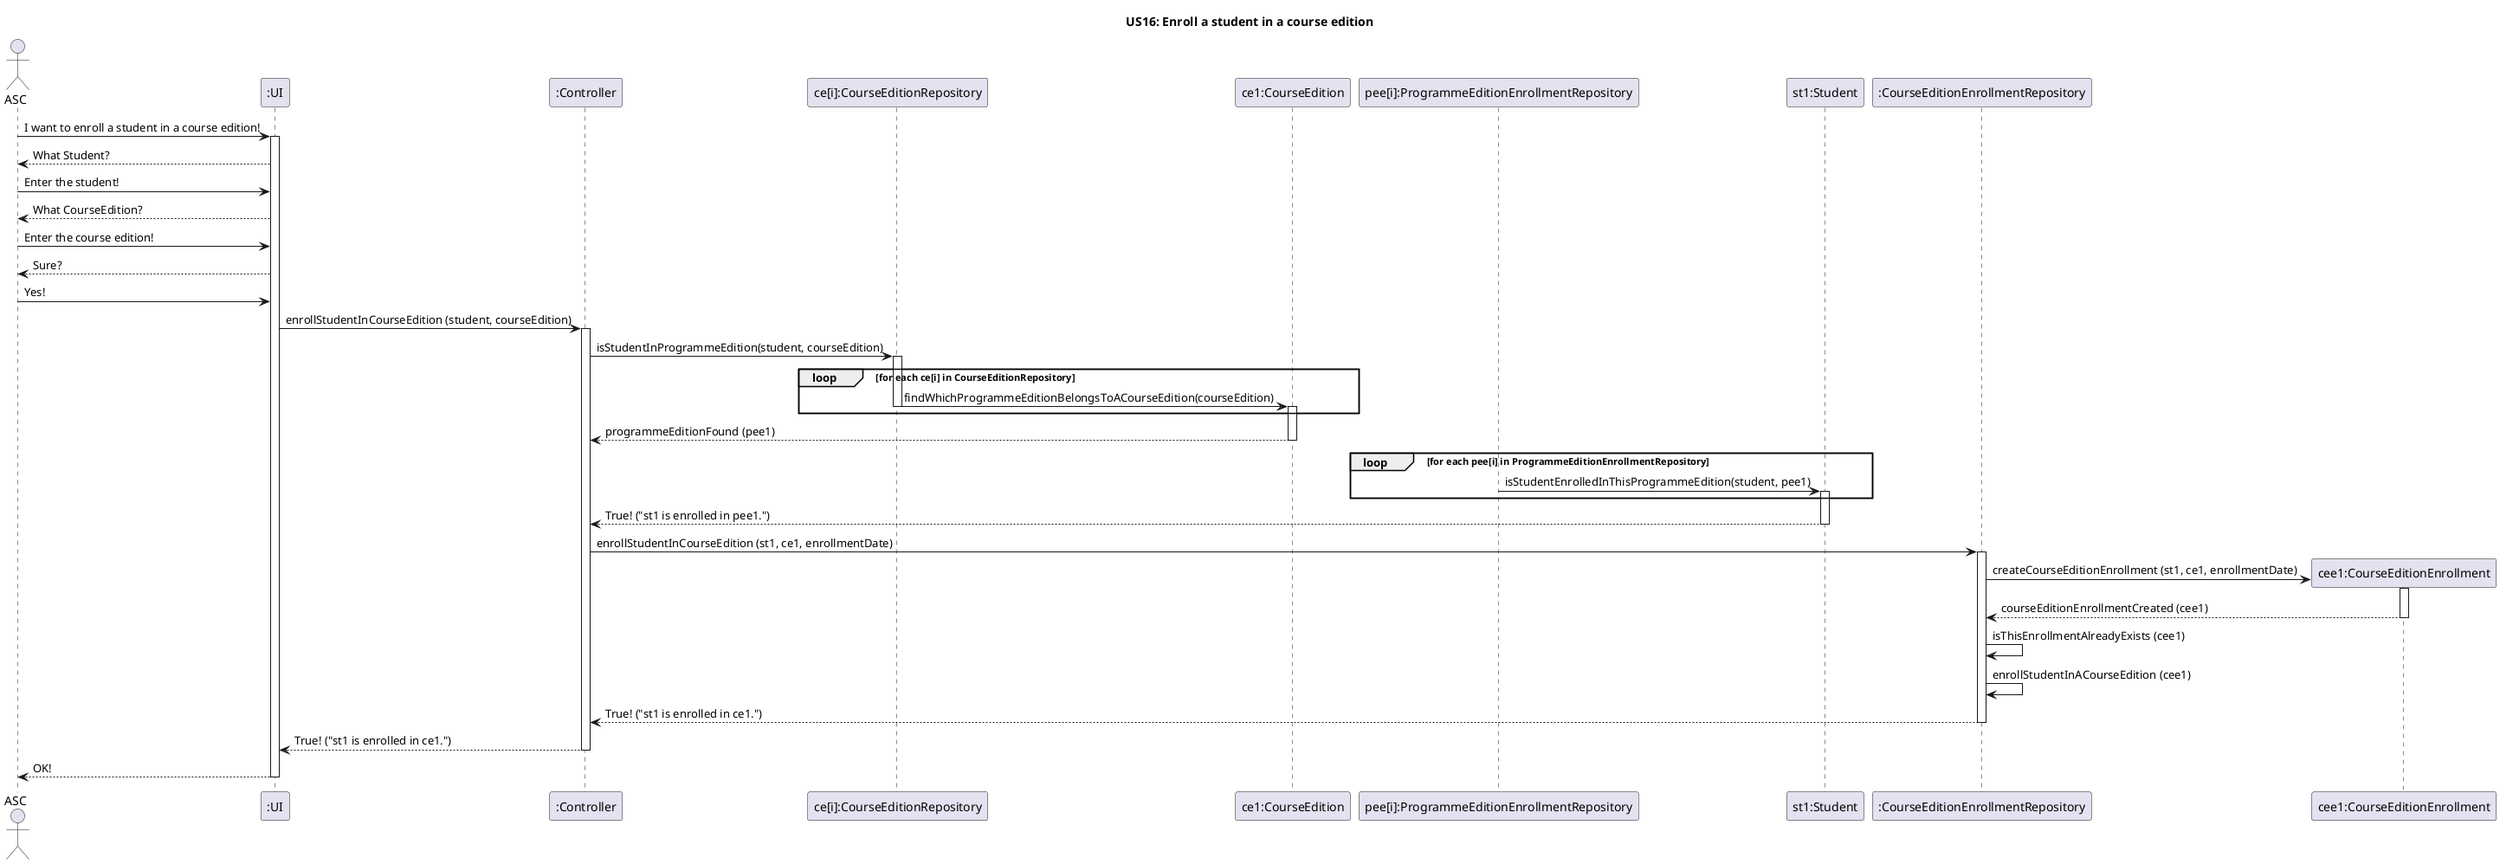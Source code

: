  @startuml
 title US16: Enroll a student in a course edition

actor ASC
participant ":UI" as UI
ASC -> UI: I want to enroll a student in a course edition!
activate UI
UI --> ASC: What Student?
ASC -> UI: Enter the student!

UI --> ASC: What CourseEdition?
ASC -> UI: Enter the course edition!

UI --> ASC: Sure?
ASC -> UI: Yes!

participant ":Controller" as Controller
UI -> Controller: enrollStudentInCourseEdition (student, courseEdition)
activate Controller
participant "ce[i]:CourseEditionRepository" as CourseEditionRepository
Controller -> CourseEditionRepository : isStudentInProgrammeEdition(student, courseEdition)
activate CourseEditionRepository
loop for each ce[i] in CourseEditionRepository
participant "ce1:CourseEdition" as CourseEdition
CourseEditionRepository -> CourseEdition: findWhichProgrammeEditionBelongsToACourseEdition(courseEdition)
deactivate CourseEditionRepository
activate CourseEdition
end
CourseEdition --> Controller: programmeEditionFound (pee1)
deactivate CourseEdition
participant "pee[i]:ProgrammeEditionEnrollmentRepository" as ProgrammeEditionEnrollmentRepository
loop for each pee[i] in ProgrammeEditionEnrollmentRepository
participant "st1:Student" as Student
ProgrammeEditionEnrollmentRepository -> Student: isStudentEnrolledInThisProgrammeEdition(student, pee1)
activate Student
end
Student --> Controller: True! ("st1 is enrolled in pee1.")
deactivate Student
participant ":CourseEditionEnrollmentRepository" as CourseEditionEnrollmentRepository
Controller -> CourseEditionEnrollmentRepository: enrollStudentInCourseEdition (st1, ce1, enrollmentDate)
activate CourseEditionEnrollmentRepository
create "cee1:CourseEditionEnrollment"
CourseEditionEnrollmentRepository -> "cee1:CourseEditionEnrollment" : createCourseEditionEnrollment (st1, ce1, enrollmentDate)
activate "cee1:CourseEditionEnrollment"
"cee1:CourseEditionEnrollment" --> CourseEditionEnrollmentRepository: courseEditionEnrollmentCreated (cee1)
deactivate "cee1:CourseEditionEnrollment"
CourseEditionEnrollmentRepository -> CourseEditionEnrollmentRepository: isThisEnrollmentAlreadyExists (cee1)
CourseEditionEnrollmentRepository -> CourseEditionEnrollmentRepository: enrollStudentInACourseEdition (cee1)
CourseEditionEnrollmentRepository --> Controller: True! ("st1 is enrolled in ce1.")
deactivate CourseEditionEnrollmentRepository
Controller --> UI: True! ("st1 is enrolled in ce1.")
deactivate Controller
UI --> ASC: OK!
deactivate UI

@enduml
